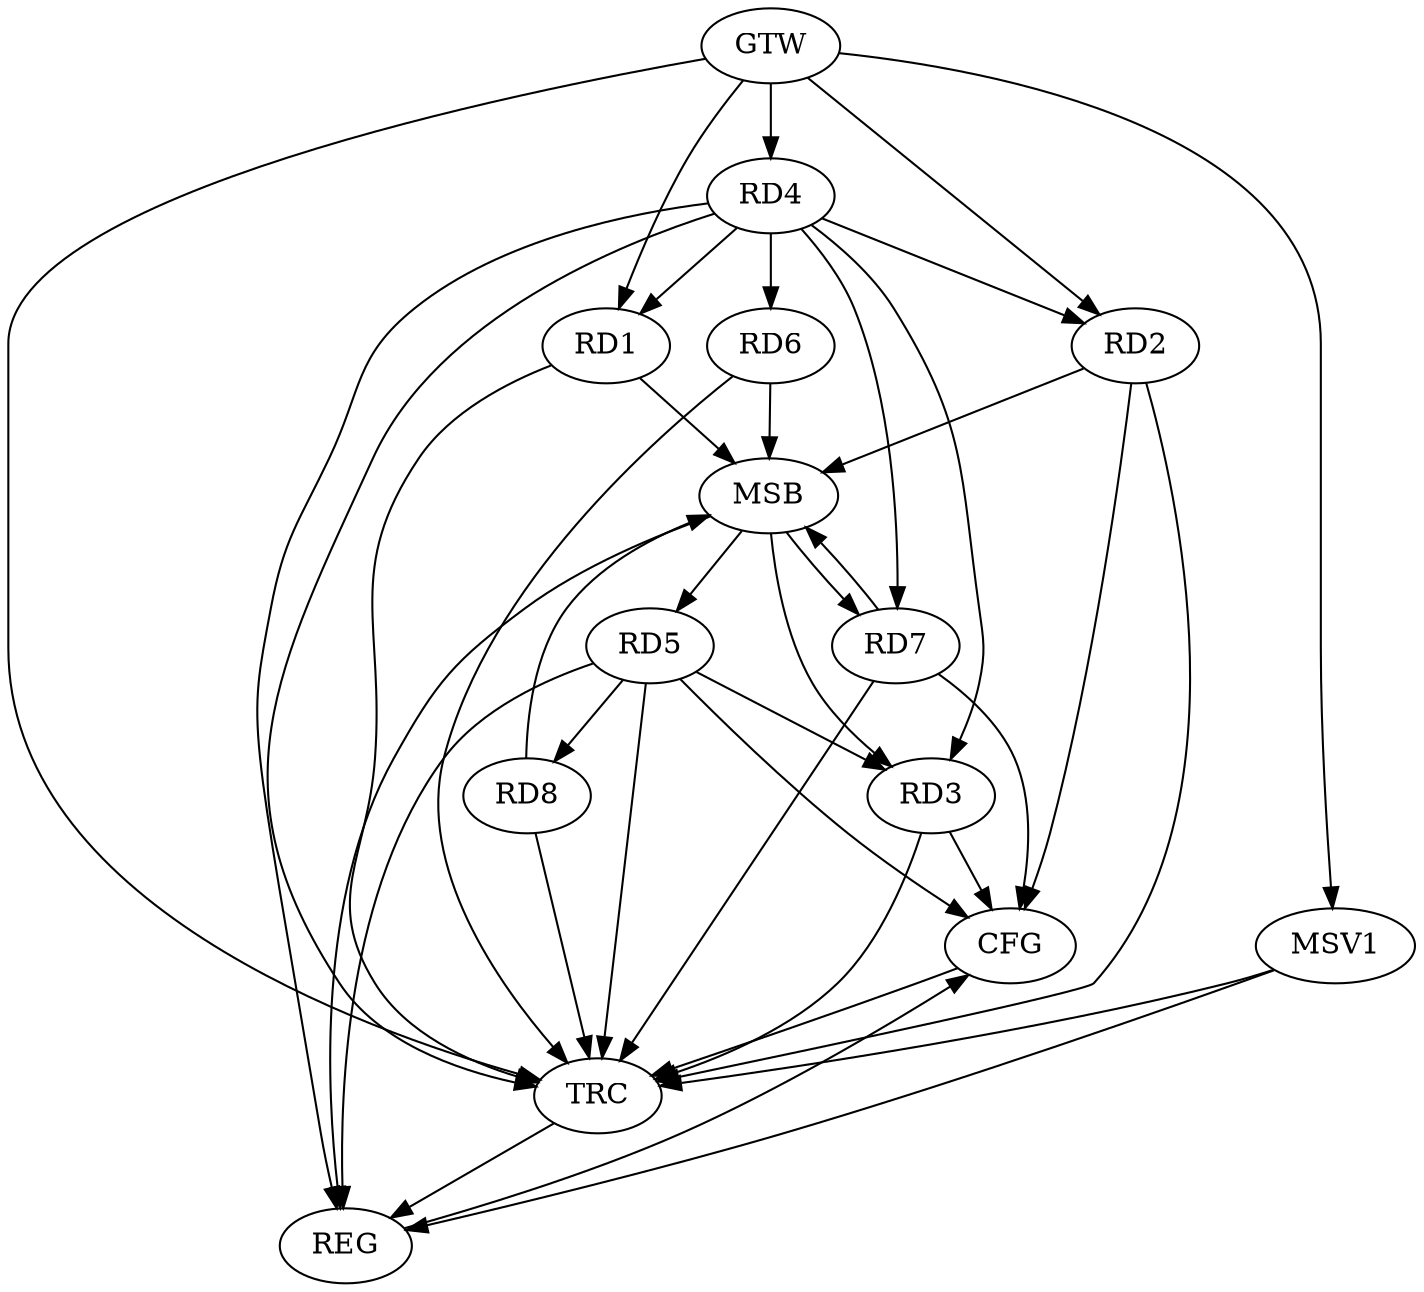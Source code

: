 strict digraph G {
  RD1 [ label="RD1" ];
  RD2 [ label="RD2" ];
  RD3 [ label="RD3" ];
  RD4 [ label="RD4" ];
  RD5 [ label="RD5" ];
  RD6 [ label="RD6" ];
  RD7 [ label="RD7" ];
  RD8 [ label="RD8" ];
  GTW [ label="GTW" ];
  REG [ label="REG" ];
  MSB [ label="MSB" ];
  CFG [ label="CFG" ];
  TRC [ label="TRC" ];
  MSV1 [ label="MSV1" ];
  RD4 -> RD3;
  RD5 -> RD3;
  RD4 -> RD6;
  RD4 -> RD7;
  RD5 -> RD8;
  GTW -> RD1;
  GTW -> RD2;
  GTW -> RD4;
  RD4 -> REG;
  RD5 -> REG;
  RD1 -> MSB;
  MSB -> RD3;
  MSB -> RD5;
  MSB -> REG;
  RD2 -> MSB;
  MSB -> RD7;
  RD6 -> MSB;
  RD7 -> MSB;
  RD8 -> MSB;
  RD2 -> CFG;
  RD5 -> CFG;
  RD3 -> CFG;
  RD7 -> CFG;
  REG -> CFG;
  RD1 -> TRC;
  RD2 -> TRC;
  RD3 -> TRC;
  RD4 -> TRC;
  RD5 -> TRC;
  RD6 -> TRC;
  RD7 -> TRC;
  RD8 -> TRC;
  GTW -> TRC;
  CFG -> TRC;
  TRC -> REG;
  RD4 -> RD2;
  RD4 -> RD1;
  GTW -> MSV1;
  MSV1 -> REG;
  MSV1 -> TRC;
}
